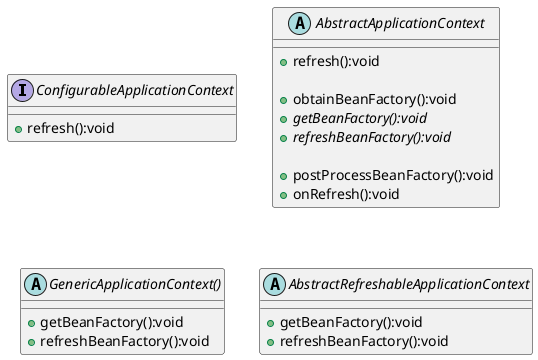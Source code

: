 @startuml
'https://plantuml.com/class-diagram

interface ConfigurableApplicationContext{
    +refresh():void
}

abstract class AbstractApplicationContext{
    '模板方法
    +refresh():void

    +obtainBeanFactory():void
    '模板方法内部需要的抽象方法，供子类具体实现
    +{abstract}getBeanFactory():void
    +{abstract}refreshBeanFactory():void

    '钩子方法，默认空实现，如果子类重写，会干涉模板方法的执行流程，但不改变模板方法的框架
    +postProcessBeanFactory():void
    +onRefresh():void
}

abstract class GenericApplicationContext(){
    '模板抽象类的实现子类1：实现了上面的两个抽象方法
    +getBeanFactory():void
    +refreshBeanFactory():void
}
'当然不同的子类实现逻辑不同，获取beanFactory的方式也略有不同
abstract class AbstractRefreshableApplicationContext{
    '模板抽象类的实现子类2：实现了上面的两个抽象方法
    +getBeanFactory():void
    +refreshBeanFactory():void
}

'其实到最后，AbstractRefreshableApplicationContext还有两个子类
'一个是FileSystemApplicationContext，一个是ClasspathXMLApplicationContext
'他们两个进一步的实现了+getBeanFactory():void
            '    +refreshBeanFactory():void 这两个方法
            '一个可以从类路径下的xml文件里读取beanFactory，一个可以从磁盘文件里读取beanFactory
            '而子类仅仅规范了怎么读取beanFactory。beanFactory的初始化工作仍然交给模板方法refresh()进行

@enduml